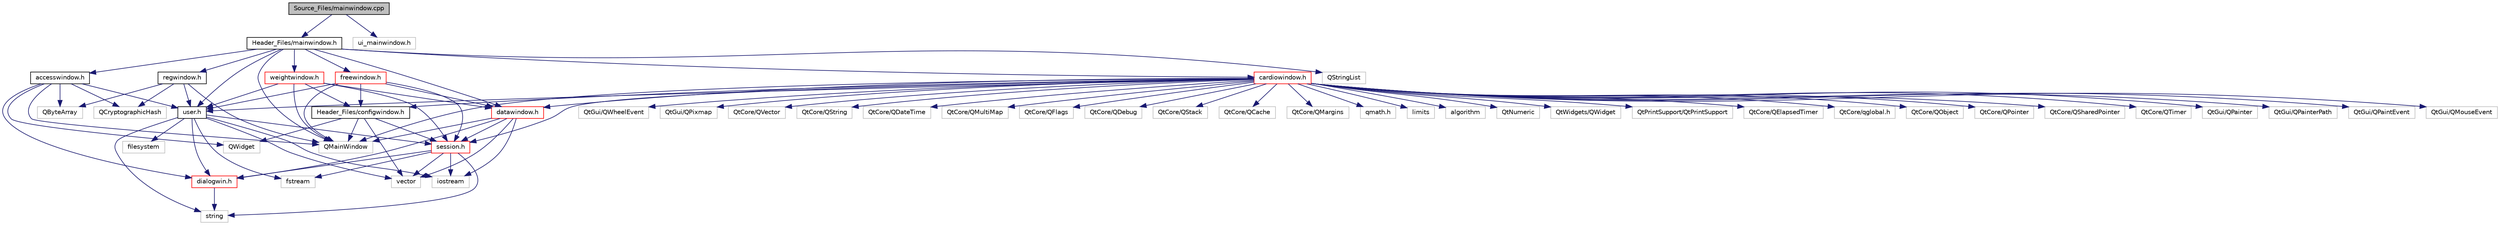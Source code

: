 digraph "Source_Files/mainwindow.cpp"
{
 // LATEX_PDF_SIZE
  edge [fontname="Helvetica",fontsize="10",labelfontname="Helvetica",labelfontsize="10"];
  node [fontname="Helvetica",fontsize="10",shape=record];
  Node1 [label="Source_Files/mainwindow.cpp",height=0.2,width=0.4,color="black", fillcolor="grey75", style="filled", fontcolor="black",tooltip=" "];
  Node1 -> Node2 [color="midnightblue",fontsize="10",style="solid"];
  Node2 [label="Header_Files/mainwindow.h",height=0.2,width=0.4,color="black", fillcolor="white", style="filled",URL="$mainwindow_8h.html",tooltip="Ventana principal del programa."];
  Node2 -> Node3 [color="midnightblue",fontsize="10",style="solid"];
  Node3 [label="QMainWindow",height=0.2,width=0.4,color="grey75", fillcolor="white", style="filled",tooltip=" "];
  Node2 -> Node4 [color="midnightblue",fontsize="10",style="solid"];
  Node4 [label="user.h",height=0.2,width=0.4,color="black", fillcolor="white", style="filled",URL="$user_8h.html",tooltip="Clase Usuario: Contiene los datos y métodos de un usuario."];
  Node4 -> Node5 [color="midnightblue",fontsize="10",style="solid"];
  Node5 [label="iostream",height=0.2,width=0.4,color="grey75", fillcolor="white", style="filled",tooltip=" "];
  Node4 -> Node6 [color="midnightblue",fontsize="10",style="solid"];
  Node6 [label="string",height=0.2,width=0.4,color="grey75", fillcolor="white", style="filled",tooltip=" "];
  Node4 -> Node7 [color="midnightblue",fontsize="10",style="solid"];
  Node7 [label="vector",height=0.2,width=0.4,color="grey75", fillcolor="white", style="filled",tooltip=" "];
  Node4 -> Node8 [color="midnightblue",fontsize="10",style="solid"];
  Node8 [label="fstream",height=0.2,width=0.4,color="grey75", fillcolor="white", style="filled",tooltip=" "];
  Node4 -> Node9 [color="midnightblue",fontsize="10",style="solid"];
  Node9 [label="filesystem",height=0.2,width=0.4,color="grey75", fillcolor="white", style="filled",tooltip=" "];
  Node4 -> Node10 [color="midnightblue",fontsize="10",style="solid"];
  Node10 [label="session.h",height=0.2,width=0.4,color="red", fillcolor="white", style="filled",URL="$session_8h.html",tooltip="Este archivo contiene la declaración de la clase abstracta Session y cada una de sus clases derivadas..."];
  Node10 -> Node6 [color="midnightblue",fontsize="10",style="solid"];
  Node10 -> Node7 [color="midnightblue",fontsize="10",style="solid"];
  Node10 -> Node5 [color="midnightblue",fontsize="10",style="solid"];
  Node10 -> Node8 [color="midnightblue",fontsize="10",style="solid"];
  Node10 -> Node20 [color="midnightblue",fontsize="10",style="solid"];
  Node20 [label="dialogwin.h",height=0.2,width=0.4,color="red", fillcolor="white", style="filled",URL="$dialogwin_8h.html",tooltip="Ventana para mostrar mensajes al usuario."];
  Node20 -> Node6 [color="midnightblue",fontsize="10",style="solid"];
  Node4 -> Node20 [color="midnightblue",fontsize="10",style="solid"];
  Node2 -> Node22 [color="midnightblue",fontsize="10",style="solid"];
  Node22 [label="regwindow.h",height=0.2,width=0.4,color="black", fillcolor="white", style="filled",URL="$regwindow_8h.html",tooltip="Ventana de registro de usuario (INTERFAZ GRÁFICA)"];
  Node22 -> Node3 [color="midnightblue",fontsize="10",style="solid"];
  Node22 -> Node23 [color="midnightblue",fontsize="10",style="solid"];
  Node23 [label="QCryptographicHash",height=0.2,width=0.4,color="grey75", fillcolor="white", style="filled",tooltip=" "];
  Node22 -> Node24 [color="midnightblue",fontsize="10",style="solid"];
  Node24 [label="QByteArray",height=0.2,width=0.4,color="grey75", fillcolor="white", style="filled",tooltip=" "];
  Node22 -> Node4 [color="midnightblue",fontsize="10",style="solid"];
  Node2 -> Node25 [color="midnightblue",fontsize="10",style="solid"];
  Node25 [label="accesswindow.h",height=0.2,width=0.4,color="black", fillcolor="white", style="filled",URL="$accesswindow_8h.html",tooltip="Clase de ventana de acceso de usuario (Ingreso de nombre de usuario y contraseña) (INTERFAZ GRÁFICA)"];
  Node25 -> Node26 [color="midnightblue",fontsize="10",style="solid"];
  Node26 [label="QWidget",height=0.2,width=0.4,color="grey75", fillcolor="white", style="filled",tooltip=" "];
  Node25 -> Node3 [color="midnightblue",fontsize="10",style="solid"];
  Node25 -> Node24 [color="midnightblue",fontsize="10",style="solid"];
  Node25 -> Node23 [color="midnightblue",fontsize="10",style="solid"];
  Node25 -> Node4 [color="midnightblue",fontsize="10",style="solid"];
  Node25 -> Node20 [color="midnightblue",fontsize="10",style="solid"];
  Node2 -> Node27 [color="midnightblue",fontsize="10",style="solid"];
  Node27 [label="cardiowindow.h",height=0.2,width=0.4,color="red", fillcolor="white", style="filled",URL="$cardiowindow_8h.html",tooltip="Ventana de sesión de entrenamiento del tipo Cardio (INTERFAZ GRÁFICA)"];
  Node27 -> Node3 [color="midnightblue",fontsize="10",style="solid"];
  Node27 -> Node10 [color="midnightblue",fontsize="10",style="solid"];
  Node27 -> Node4 [color="midnightblue",fontsize="10",style="solid"];
  Node27 -> Node28 [color="midnightblue",fontsize="10",style="solid"];
  Node28 [label="Header_Files/configwindow.h",height=0.2,width=0.4,color="black", fillcolor="white", style="filled",URL="$configwindow_8h.html",tooltip="Ventana de configuración del puerto serie."];
  Node28 -> Node26 [color="midnightblue",fontsize="10",style="solid"];
  Node28 -> Node3 [color="midnightblue",fontsize="10",style="solid"];
  Node28 -> Node10 [color="midnightblue",fontsize="10",style="solid"];
  Node28 -> Node7 [color="midnightblue",fontsize="10",style="solid"];
  Node27 -> Node29 [color="midnightblue",fontsize="10",style="solid"];
  Node29 [label="datawindow.h",height=0.2,width=0.4,color="red", fillcolor="white", style="filled",URL="$datawindow_8h.html",tooltip="Ventana de muestra de datos de entrenamiento (INTERFAZ GRÁFICA)"];
  Node29 -> Node3 [color="midnightblue",fontsize="10",style="solid"];
  Node29 -> Node5 [color="midnightblue",fontsize="10",style="solid"];
  Node29 -> Node7 [color="midnightblue",fontsize="10",style="solid"];
  Node29 -> Node10 [color="midnightblue",fontsize="10",style="solid"];
  Node29 -> Node20 [color="midnightblue",fontsize="10",style="solid"];
  Node27 -> Node31 [color="midnightblue",fontsize="10",style="solid"];
  Node31 [label="QtCore/qglobal.h",height=0.2,width=0.4,color="grey75", fillcolor="white", style="filled",tooltip=" "];
  Node27 -> Node32 [color="midnightblue",fontsize="10",style="solid"];
  Node32 [label="QtCore/QObject",height=0.2,width=0.4,color="grey75", fillcolor="white", style="filled",tooltip=" "];
  Node27 -> Node33 [color="midnightblue",fontsize="10",style="solid"];
  Node33 [label="QtCore/QPointer",height=0.2,width=0.4,color="grey75", fillcolor="white", style="filled",tooltip=" "];
  Node27 -> Node34 [color="midnightblue",fontsize="10",style="solid"];
  Node34 [label="QtCore/QSharedPointer",height=0.2,width=0.4,color="grey75", fillcolor="white", style="filled",tooltip=" "];
  Node27 -> Node35 [color="midnightblue",fontsize="10",style="solid"];
  Node35 [label="QtCore/QTimer",height=0.2,width=0.4,color="grey75", fillcolor="white", style="filled",tooltip=" "];
  Node27 -> Node36 [color="midnightblue",fontsize="10",style="solid"];
  Node36 [label="QtGui/QPainter",height=0.2,width=0.4,color="grey75", fillcolor="white", style="filled",tooltip=" "];
  Node27 -> Node37 [color="midnightblue",fontsize="10",style="solid"];
  Node37 [label="QtGui/QPainterPath",height=0.2,width=0.4,color="grey75", fillcolor="white", style="filled",tooltip=" "];
  Node27 -> Node38 [color="midnightblue",fontsize="10",style="solid"];
  Node38 [label="QtGui/QPaintEvent",height=0.2,width=0.4,color="grey75", fillcolor="white", style="filled",tooltip=" "];
  Node27 -> Node39 [color="midnightblue",fontsize="10",style="solid"];
  Node39 [label="QtGui/QMouseEvent",height=0.2,width=0.4,color="grey75", fillcolor="white", style="filled",tooltip=" "];
  Node27 -> Node40 [color="midnightblue",fontsize="10",style="solid"];
  Node40 [label="QtGui/QWheelEvent",height=0.2,width=0.4,color="grey75", fillcolor="white", style="filled",tooltip=" "];
  Node27 -> Node41 [color="midnightblue",fontsize="10",style="solid"];
  Node41 [label="QtGui/QPixmap",height=0.2,width=0.4,color="grey75", fillcolor="white", style="filled",tooltip=" "];
  Node27 -> Node42 [color="midnightblue",fontsize="10",style="solid"];
  Node42 [label="QtCore/QVector",height=0.2,width=0.4,color="grey75", fillcolor="white", style="filled",tooltip=" "];
  Node27 -> Node43 [color="midnightblue",fontsize="10",style="solid"];
  Node43 [label="QtCore/QString",height=0.2,width=0.4,color="grey75", fillcolor="white", style="filled",tooltip=" "];
  Node27 -> Node44 [color="midnightblue",fontsize="10",style="solid"];
  Node44 [label="QtCore/QDateTime",height=0.2,width=0.4,color="grey75", fillcolor="white", style="filled",tooltip=" "];
  Node27 -> Node45 [color="midnightblue",fontsize="10",style="solid"];
  Node45 [label="QtCore/QMultiMap",height=0.2,width=0.4,color="grey75", fillcolor="white", style="filled",tooltip=" "];
  Node27 -> Node46 [color="midnightblue",fontsize="10",style="solid"];
  Node46 [label="QtCore/QFlags",height=0.2,width=0.4,color="grey75", fillcolor="white", style="filled",tooltip=" "];
  Node27 -> Node47 [color="midnightblue",fontsize="10",style="solid"];
  Node47 [label="QtCore/QDebug",height=0.2,width=0.4,color="grey75", fillcolor="white", style="filled",tooltip=" "];
  Node27 -> Node48 [color="midnightblue",fontsize="10",style="solid"];
  Node48 [label="QtCore/QStack",height=0.2,width=0.4,color="grey75", fillcolor="white", style="filled",tooltip=" "];
  Node27 -> Node49 [color="midnightblue",fontsize="10",style="solid"];
  Node49 [label="QtCore/QCache",height=0.2,width=0.4,color="grey75", fillcolor="white", style="filled",tooltip=" "];
  Node27 -> Node50 [color="midnightblue",fontsize="10",style="solid"];
  Node50 [label="QtCore/QMargins",height=0.2,width=0.4,color="grey75", fillcolor="white", style="filled",tooltip=" "];
  Node27 -> Node51 [color="midnightblue",fontsize="10",style="solid"];
  Node51 [label="qmath.h",height=0.2,width=0.4,color="grey75", fillcolor="white", style="filled",tooltip=" "];
  Node27 -> Node52 [color="midnightblue",fontsize="10",style="solid"];
  Node52 [label="limits",height=0.2,width=0.4,color="grey75", fillcolor="white", style="filled",tooltip=" "];
  Node27 -> Node53 [color="midnightblue",fontsize="10",style="solid"];
  Node53 [label="algorithm",height=0.2,width=0.4,color="grey75", fillcolor="white", style="filled",tooltip=" "];
  Node27 -> Node54 [color="midnightblue",fontsize="10",style="solid"];
  Node54 [label="QtNumeric",height=0.2,width=0.4,color="grey75", fillcolor="white", style="filled",tooltip=" "];
  Node27 -> Node55 [color="midnightblue",fontsize="10",style="solid"];
  Node55 [label="QtWidgets/QWidget",height=0.2,width=0.4,color="grey75", fillcolor="white", style="filled",tooltip=" "];
  Node27 -> Node56 [color="midnightblue",fontsize="10",style="solid"];
  Node56 [label="QtPrintSupport/QtPrintSupport",height=0.2,width=0.4,color="grey75", fillcolor="white", style="filled",tooltip=" "];
  Node27 -> Node57 [color="midnightblue",fontsize="10",style="solid"];
  Node57 [label="QtCore/QElapsedTimer",height=0.2,width=0.4,color="grey75", fillcolor="white", style="filled",tooltip=" "];
  Node2 -> Node60 [color="midnightblue",fontsize="10",style="solid"];
  Node60 [label="weightwindow.h",height=0.2,width=0.4,color="red", fillcolor="white", style="filled",URL="$weightwindow_8h.html",tooltip="Ventana de sesión de entrenamiento del tipo Weightloss (INTERFAZ GRÁFICA)"];
  Node60 -> Node3 [color="midnightblue",fontsize="10",style="solid"];
  Node60 -> Node10 [color="midnightblue",fontsize="10",style="solid"];
  Node60 -> Node4 [color="midnightblue",fontsize="10",style="solid"];
  Node60 -> Node28 [color="midnightblue",fontsize="10",style="solid"];
  Node60 -> Node29 [color="midnightblue",fontsize="10",style="solid"];
  Node2 -> Node61 [color="midnightblue",fontsize="10",style="solid"];
  Node61 [label="freewindow.h",height=0.2,width=0.4,color="red", fillcolor="white", style="filled",URL="$freewindow_8h.html",tooltip="Ventana de sesión de entrenamiento del tipo Free (INTERFAZ GRÁFICA)"];
  Node61 -> Node3 [color="midnightblue",fontsize="10",style="solid"];
  Node61 -> Node10 [color="midnightblue",fontsize="10",style="solid"];
  Node61 -> Node4 [color="midnightblue",fontsize="10",style="solid"];
  Node61 -> Node28 [color="midnightblue",fontsize="10",style="solid"];
  Node61 -> Node29 [color="midnightblue",fontsize="10",style="solid"];
  Node2 -> Node29 [color="midnightblue",fontsize="10",style="solid"];
  Node2 -> Node62 [color="midnightblue",fontsize="10",style="solid"];
  Node62 [label="QStringList",height=0.2,width=0.4,color="grey75", fillcolor="white", style="filled",tooltip=" "];
  Node1 -> Node63 [color="midnightblue",fontsize="10",style="solid"];
  Node63 [label="ui_mainwindow.h",height=0.2,width=0.4,color="grey75", fillcolor="white", style="filled",tooltip=" "];
}
